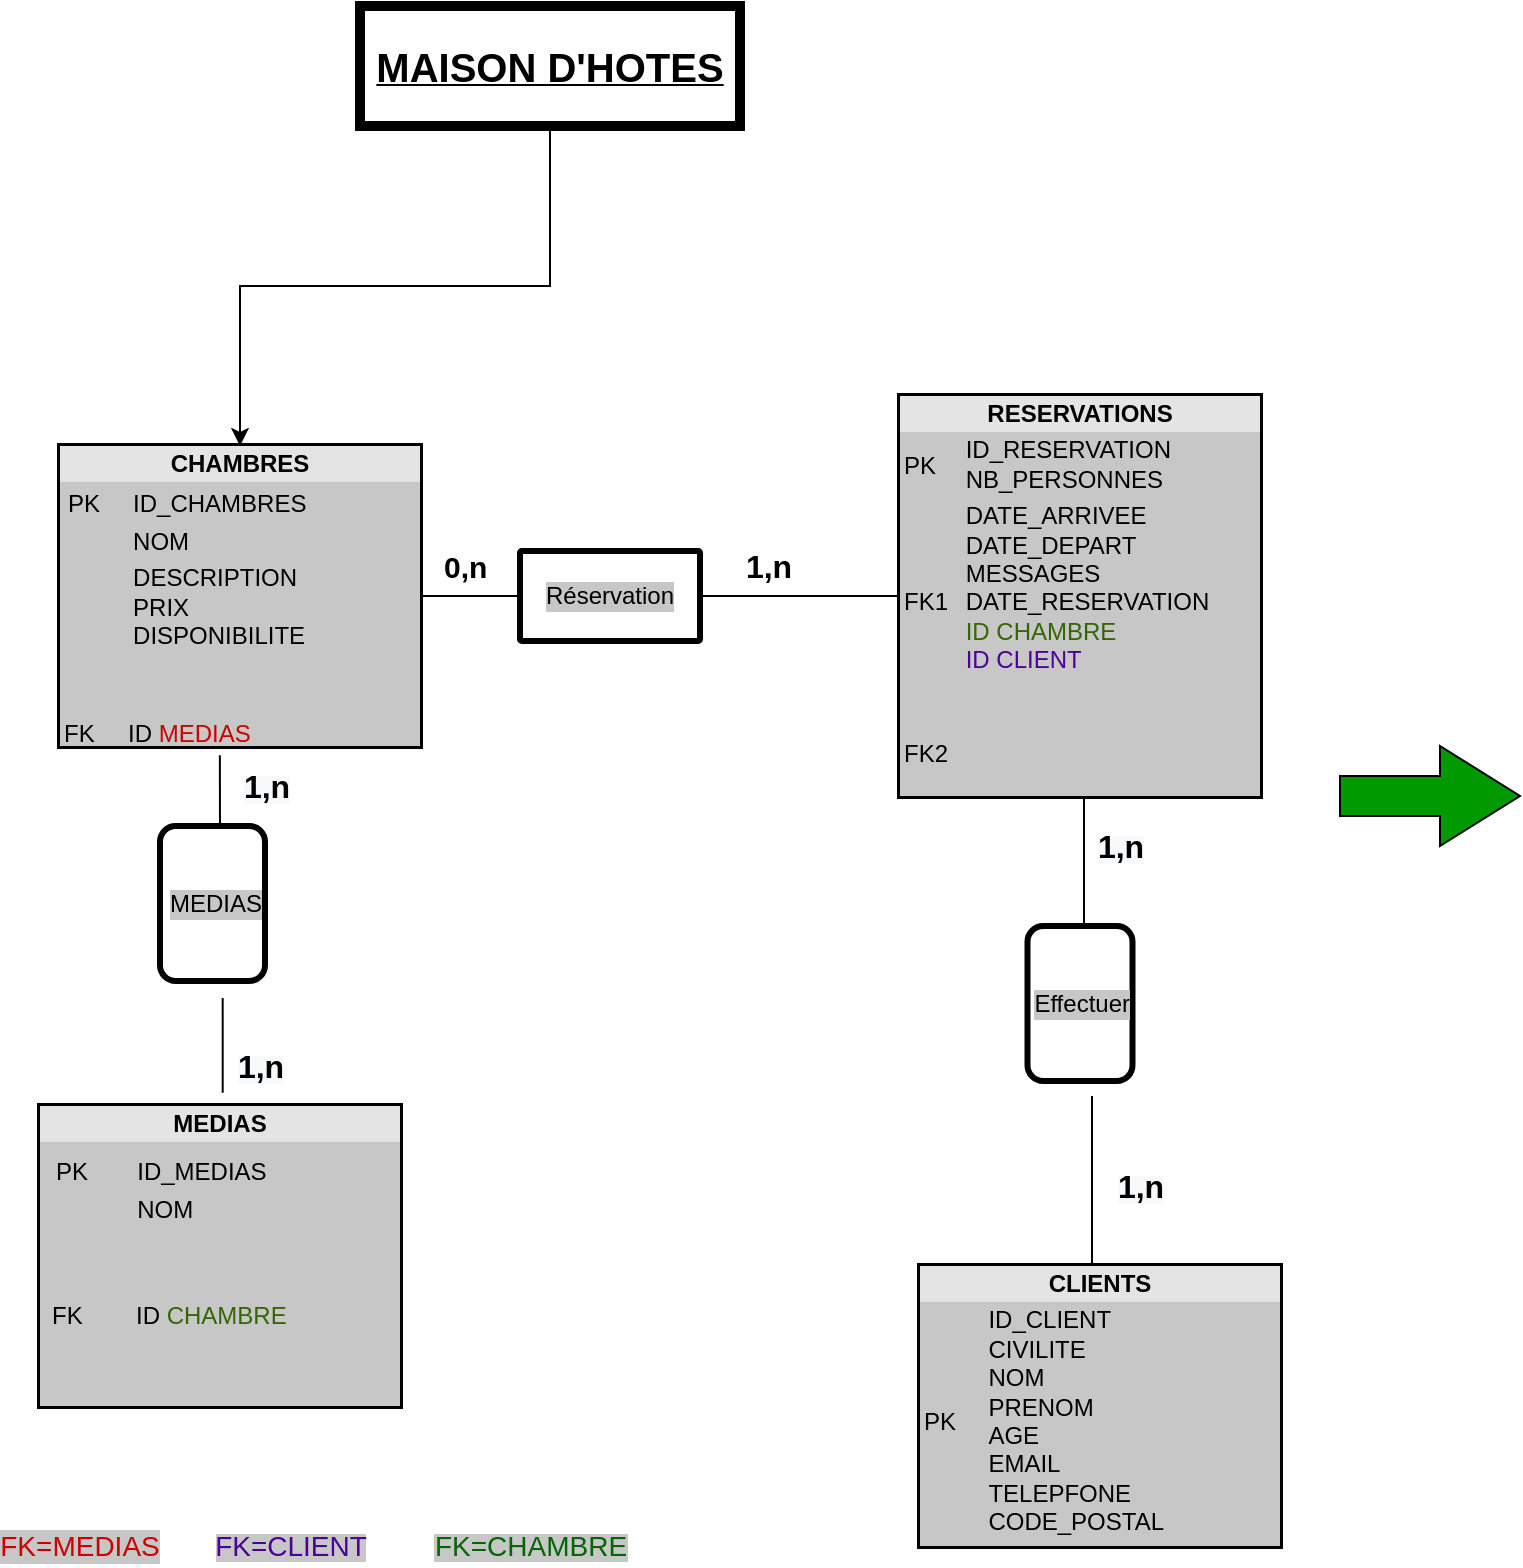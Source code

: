 <mxfile version="12.9.10" type="github" pages="9">
  <diagram id="J0ojM0bSp0G7YTS-gxtY" name="Modèle relationnel">
    <mxGraphModel dx="782" dy="437" grid="1" gridSize="10" guides="1" tooltips="1" connect="1" arrows="1" fold="1" page="1" pageScale="1" pageWidth="827" pageHeight="1169" math="0" shadow="0">
      <root>
        <mxCell id="6n2aTXFzNm_1piKpzYSk-0" />
        <mxCell id="6n2aTXFzNm_1piKpzYSk-1" parent="6n2aTXFzNm_1piKpzYSk-0" />
        <mxCell id="ZAeTzVcquDFvLEmKi2Lm-2" value="&lt;div style=&quot;text-align: center ; box-sizing: border-box ; width: 100% ; background: rgb(228 , 228 , 228) ; padding: 2px&quot;&gt;&lt;b&gt;RESERVATIONS&lt;/b&gt;&lt;/div&gt;&lt;table style=&quot;width: 100% ; font-size: 1em&quot; cellpadding=&quot;2&quot; cellspacing=&quot;0&quot;&gt;&lt;tbody&gt;&lt;tr&gt;&lt;td&gt;PK&lt;/td&gt;&lt;td&gt;ID_RESERVATION&lt;br&gt;NB_PERSONNES&lt;/td&gt;&lt;/tr&gt;&lt;tr&gt;&lt;td&gt;FK1&lt;br&gt;&lt;/td&gt;&lt;td&gt;DATE_ARRIVEE&lt;br&gt;DATE_DEPART&lt;br&gt;MESSAGES&lt;br&gt;DATE_RESERVATION&lt;br&gt;&lt;font color=&quot;#336600&quot;&gt;ID CHAMBRE&lt;br&gt;&lt;/font&gt;&lt;font color=&quot;#4c0099&quot;&gt;ID CLIENT&lt;br&gt;&lt;/font&gt;&lt;br&gt;&lt;/td&gt;&lt;/tr&gt;&lt;tr&gt;&lt;td&gt;FK2&lt;/td&gt;&lt;td&gt;&lt;br&gt;&lt;font color=&quot;#6600cc&quot;&gt;&lt;br&gt;&lt;br&gt;&lt;/font&gt;&lt;/td&gt;&lt;/tr&gt;&lt;/tbody&gt;&lt;/table&gt;" style="verticalAlign=top;align=left;overflow=fill;html=1;labelBackgroundColor=#C7C7C7;strokeWidth=3;" parent="6n2aTXFzNm_1piKpzYSk-1" vertex="1">
          <mxGeometry x="460" y="265" width="180" height="200" as="geometry" />
        </mxCell>
        <mxCell id="Ll425Y9eFO5cWMdYRDJh-3" value="&lt;div style=&quot;text-align: center ; box-sizing: border-box ; width: 100% ; background: rgb(228 , 228 , 228) ; padding: 2px&quot;&gt;&lt;b&gt;CLIENTS&lt;/b&gt;&lt;/div&gt;&lt;table style=&quot;width: 100% ; font-size: 1em&quot; cellpadding=&quot;2&quot; cellspacing=&quot;0&quot;&gt;&lt;tbody&gt;&lt;tr&gt;&lt;td&gt;PK&lt;/td&gt;&lt;td&gt;ID_CLIENT&lt;br&gt;CIVILITE&lt;br&gt;NOM&lt;br&gt;PRENOM&lt;br&gt;AGE&lt;br&gt;EMAIL&lt;br&gt;TELEPFONE&lt;br&gt;CODE_POSTAL&lt;/td&gt;&lt;/tr&gt;&lt;/tbody&gt;&lt;/table&gt;" style="verticalAlign=top;align=left;overflow=fill;html=1;labelBackgroundColor=#C7C7C7;strokeWidth=3;" parent="6n2aTXFzNm_1piKpzYSk-1" vertex="1">
          <mxGeometry x="470" y="700" width="180" height="140" as="geometry" />
        </mxCell>
        <mxCell id="ZAeTzVcquDFvLEmKi2Lm-6" value="&lt;div style=&quot;text-align: center ; box-sizing: border-box ; width: 100% ; background: rgb(228 , 228 , 228) ; padding: 2px&quot;&gt;&lt;b&gt;CHAMBRES&lt;/b&gt;&lt;/div&gt;&lt;table style=&quot;width: 100% ; font-size: 1em&quot; cellpadding=&quot;2&quot; cellspacing=&quot;0&quot;&gt;&lt;tbody&gt;&lt;tr&gt;&lt;td&gt;&lt;table cellpadding=&quot;2&quot; cellspacing=&quot;0&quot; style=&quot;font-size: 1em ; width: 180px&quot;&gt;&lt;tbody&gt;&lt;tr&gt;&lt;td&gt;PK&lt;/td&gt;&lt;td&gt;ID_CHAMBRES&lt;/td&gt;&lt;/tr&gt;&lt;tr&gt;&lt;td&gt;&lt;br&gt;&lt;/td&gt;&lt;td&gt;NOM&lt;/td&gt;&lt;/tr&gt;&lt;tr&gt;&lt;td&gt;&lt;br&gt;&lt;br&gt;&lt;/td&gt;&lt;td&gt;DESCRIPTION&lt;br&gt;PRIX&lt;br&gt;DISPONIBILITE&lt;br&gt;&lt;br&gt;&lt;br&gt;&lt;/td&gt;&lt;/tr&gt;&lt;/tbody&gt;&lt;/table&gt;&lt;/td&gt;&lt;td&gt;&lt;/td&gt;&lt;/tr&gt;&lt;tr&gt;&lt;td&gt;FK&amp;nbsp; &amp;nbsp; &amp;nbsp;ID&amp;nbsp;&lt;font color=&quot;#cc0000&quot;&gt;MEDIAS&lt;/font&gt;&lt;/td&gt;&lt;td&gt;e&lt;/td&gt;&lt;/tr&gt;&lt;/tbody&gt;&lt;/table&gt;" style="verticalAlign=top;align=left;overflow=fill;html=1;labelBackgroundColor=#C7C7C7;strokeWidth=3;" parent="6n2aTXFzNm_1piKpzYSk-1" vertex="1">
          <mxGeometry x="40" y="290" width="180" height="150" as="geometry" />
        </mxCell>
        <mxCell id="Ll425Y9eFO5cWMdYRDJh-14" value="" style="endArrow=none;html=1;exitX=1;exitY=0.5;exitDx=0;exitDy=0;entryX=0;entryY=0.5;entryDx=0;entryDy=0;" parent="6n2aTXFzNm_1piKpzYSk-1" source="Ll425Y9eFO5cWMdYRDJh-15" target="ZAeTzVcquDFvLEmKi2Lm-2" edge="1">
          <mxGeometry width="50" height="50" relative="1" as="geometry">
            <mxPoint x="360" y="290" as="sourcePoint" />
            <mxPoint x="410" y="240" as="targetPoint" />
          </mxGeometry>
        </mxCell>
        <mxCell id="Ll425Y9eFO5cWMdYRDJh-15" value="Réservation" style="rounded=1;whiteSpace=wrap;html=1;labelBackgroundColor=#C7C7C7;strokeWidth=3;align=center;arcSize=2;" parent="6n2aTXFzNm_1piKpzYSk-1" vertex="1">
          <mxGeometry x="270" y="342.5" width="90" height="45" as="geometry" />
        </mxCell>
        <mxCell id="Ll425Y9eFO5cWMdYRDJh-16" value="" style="endArrow=none;html=1;exitX=1;exitY=0.5;exitDx=0;exitDy=0;entryX=0;entryY=0.5;entryDx=0;entryDy=0;" parent="6n2aTXFzNm_1piKpzYSk-1" source="ZAeTzVcquDFvLEmKi2Lm-6" target="Ll425Y9eFO5cWMdYRDJh-15" edge="1">
          <mxGeometry width="50" height="50" relative="1" as="geometry">
            <mxPoint x="220" y="365" as="sourcePoint" />
            <mxPoint x="380" y="365" as="targetPoint" />
          </mxGeometry>
        </mxCell>
        <mxCell id="Ll425Y9eFO5cWMdYRDJh-19" value="&lt;b&gt;&lt;font style=&quot;font-size: 15px&quot;&gt;0,n&lt;/font&gt;&lt;/b&gt;" style="text;html=1;" parent="6n2aTXFzNm_1piKpzYSk-1" vertex="1">
          <mxGeometry x="230" y="335" width="40" height="30" as="geometry" />
        </mxCell>
        <mxCell id="Ll425Y9eFO5cWMdYRDJh-20" value="&lt;b&gt;&lt;font style=&quot;font-size: 16px&quot;&gt;1,n&lt;/font&gt;&lt;/b&gt;" style="text;html=1;align=center;verticalAlign=middle;resizable=0;points=[];autosize=1;" parent="6n2aTXFzNm_1piKpzYSk-1" vertex="1">
          <mxGeometry x="374" y="340" width="40" height="20" as="geometry" />
        </mxCell>
        <mxCell id="Ll425Y9eFO5cWMdYRDJh-24" value="Effectuer" style="rounded=1;whiteSpace=wrap;html=1;labelBackgroundColor=#C7C7C7;strokeWidth=3;align=right;direction=south;" parent="6n2aTXFzNm_1piKpzYSk-1" vertex="1">
          <mxGeometry x="523.75" y="530" width="52.5" height="77.5" as="geometry" />
        </mxCell>
        <mxCell id="Ll425Y9eFO5cWMdYRDJh-28" value="" style="endArrow=none;html=1;" parent="6n2aTXFzNm_1piKpzYSk-1" edge="1">
          <mxGeometry width="50" height="50" relative="1" as="geometry">
            <mxPoint x="556" y="700" as="sourcePoint" />
            <mxPoint x="556" y="615" as="targetPoint" />
          </mxGeometry>
        </mxCell>
        <mxCell id="Ll425Y9eFO5cWMdYRDJh-34" value="&lt;font color=&quot;#cc0000&quot; style=&quot;font-size: 14px&quot;&gt;FK=MEDIAS&lt;/font&gt;" style="text;html=1;strokeColor=none;fillColor=none;align=center;verticalAlign=middle;whiteSpace=wrap;rounded=0;labelBackgroundColor=#C7C7C7;rotation=0;" parent="6n2aTXFzNm_1piKpzYSk-1" vertex="1">
          <mxGeometry x="30" y="830" width="40" height="20" as="geometry" />
        </mxCell>
        <mxCell id="Ll425Y9eFO5cWMdYRDJh-36" value="&lt;span style=&quot;color: rgb(0 , 102 , 0) ; text-align: left ; background-color: rgb(199 , 199 , 199)&quot;&gt;&lt;font style=&quot;font-size: 14px&quot;&gt;FK=CHAMBRE&lt;/font&gt;&lt;/span&gt;" style="text;html=1;align=center;verticalAlign=middle;resizable=0;points=[];autosize=1;rotation=0;" parent="6n2aTXFzNm_1piKpzYSk-1" vertex="1">
          <mxGeometry x="220" y="830" width="110" height="20" as="geometry" />
        </mxCell>
        <mxCell id="Ll425Y9eFO5cWMdYRDJh-41" value="MEDIAS" style="rounded=1;whiteSpace=wrap;html=1;labelBackgroundColor=#C7C7C7;strokeWidth=3;align=right;direction=south;" parent="6n2aTXFzNm_1piKpzYSk-1" vertex="1">
          <mxGeometry x="90" y="480" width="52.5" height="77.5" as="geometry" />
        </mxCell>
        <mxCell id="Ll425Y9eFO5cWMdYRDJh-42" value="" style="endArrow=none;html=1;entryX=0.444;entryY=1.031;entryDx=0;entryDy=0;entryPerimeter=0;" parent="6n2aTXFzNm_1piKpzYSk-1" target="ZAeTzVcquDFvLEmKi2Lm-6" edge="1">
          <mxGeometry width="50" height="50" relative="1" as="geometry">
            <mxPoint x="120" y="480" as="sourcePoint" />
            <mxPoint x="300" y="460" as="targetPoint" />
          </mxGeometry>
        </mxCell>
        <mxCell id="J33uTkRZGZr2XgIszmRJ-0" value="&lt;b style=&quot;background-color: rgb(248 , 249 , 250)&quot;&gt;&lt;font style=&quot;font-size: 16px&quot;&gt;1,n&lt;/font&gt;&lt;/b&gt;" style="text;html=1;align=center;verticalAlign=middle;resizable=0;points=[];labelBackgroundColor=#ffffff;" parent="Ll425Y9eFO5cWMdYRDJh-42" vertex="1" connectable="0">
          <mxGeometry x="0.3" y="-11" relative="1" as="geometry">
            <mxPoint x="11.55" y="3.02" as="offset" />
          </mxGeometry>
        </mxCell>
        <mxCell id="J33uTkRZGZr2XgIszmRJ-8" value="&lt;b style=&quot;background-color: rgb(248 , 249 , 250)&quot;&gt;&lt;font style=&quot;font-size: 16px&quot;&gt;1,n&lt;/font&gt;&lt;/b&gt;" style="text;html=1;align=center;verticalAlign=middle;resizable=0;points=[];labelBackgroundColor=#ffffff;" parent="Ll425Y9eFO5cWMdYRDJh-42" vertex="1" connectable="0">
          <mxGeometry x="0.3" y="-11" relative="1" as="geometry">
            <mxPoint x="439.05" y="33.02" as="offset" />
          </mxGeometry>
        </mxCell>
        <mxCell id="J33uTkRZGZr2XgIszmRJ-9" value="&lt;b style=&quot;background-color: rgb(248 , 249 , 250)&quot;&gt;&lt;font style=&quot;font-size: 16px&quot;&gt;1,n&lt;/font&gt;&lt;/b&gt;" style="text;html=1;align=center;verticalAlign=middle;resizable=0;points=[];labelBackgroundColor=#ffffff;" parent="Ll425Y9eFO5cWMdYRDJh-42" vertex="1" connectable="0">
          <mxGeometry x="0.3" y="-11" relative="1" as="geometry">
            <mxPoint x="449.05" y="203.02" as="offset" />
          </mxGeometry>
        </mxCell>
        <mxCell id="Ll425Y9eFO5cWMdYRDJh-43" value="" style="endArrow=none;html=1;exitX=0.452;exitY=-0.074;exitDx=0;exitDy=0;exitPerimeter=0;entryX=1.11;entryY=0.403;entryDx=0;entryDy=0;entryPerimeter=0;" parent="6n2aTXFzNm_1piKpzYSk-1" target="Ll425Y9eFO5cWMdYRDJh-41" edge="1">
          <mxGeometry width="50" height="50" relative="1" as="geometry">
            <mxPoint x="121.36" y="613.34" as="sourcePoint" />
            <mxPoint x="300" y="460" as="targetPoint" />
          </mxGeometry>
        </mxCell>
        <mxCell id="J33uTkRZGZr2XgIszmRJ-1" value="&lt;b style=&quot;background-color: rgb(248 , 249 , 250)&quot;&gt;&lt;font style=&quot;font-size: 16px&quot;&gt;1,n&lt;/font&gt;&lt;/b&gt;" style="text;html=1;align=center;verticalAlign=middle;resizable=0;points=[];labelBackgroundColor=#ffffff;" parent="Ll425Y9eFO5cWMdYRDJh-43" vertex="1" connectable="0">
          <mxGeometry x="-0.098" y="-9" relative="1" as="geometry">
            <mxPoint x="9.65" y="7.66" as="offset" />
          </mxGeometry>
        </mxCell>
        <mxCell id="Ll425Y9eFO5cWMdYRDJh-48" value="&lt;div style=&quot;text-align: center ; box-sizing: border-box ; width: 100% ; background: rgb(228 , 228 , 228) ; padding: 2px&quot;&gt;&lt;b&gt;MEDIAS&lt;/b&gt;&lt;/div&gt;&lt;table style=&quot;width: 100% ; font-size: 1em&quot; cellpadding=&quot;2&quot; cellspacing=&quot;0&quot;&gt;&lt;tbody&gt;&lt;tr&gt;&lt;td&gt;&lt;table cellpadding=&quot;2&quot; cellspacing=&quot;0&quot; style=&quot;font-size: 1em ; width: 180px&quot;&gt;&lt;tbody&gt;&lt;tr&gt;&lt;td&gt;&lt;table cellpadding=&quot;2&quot; cellspacing=&quot;0&quot; style=&quot;font-size: 1em ; width: 195.333px&quot;&gt;&lt;tbody&gt;&lt;tr&gt;&lt;td&gt;&lt;table cellpadding=&quot;2&quot; cellspacing=&quot;0&quot; style=&quot;font-size: 1em ; width: 180px&quot;&gt;&lt;tbody&gt;&lt;tr&gt;&lt;td&gt;PK&lt;/td&gt;&lt;td&gt;ID_MEDIAS&lt;/td&gt;&lt;/tr&gt;&lt;tr&gt;&lt;td&gt;&lt;br&gt;&lt;/td&gt;&lt;td&gt;NOM&lt;br&gt;&lt;br&gt;&lt;/td&gt;&lt;/tr&gt;&lt;tr&gt;&lt;td&gt;&lt;br&gt;&lt;/td&gt;&lt;td&gt;&lt;br&gt;&lt;/td&gt;&lt;/tr&gt;&lt;/tbody&gt;&lt;/table&gt;&lt;/td&gt;&lt;td&gt;&lt;/td&gt;&lt;/tr&gt;&lt;tr&gt;&lt;td&gt;FK&amp;nbsp; &amp;nbsp; &amp;nbsp; &amp;nbsp; ID&amp;nbsp;&lt;font color=&quot;#336600&quot;&gt;CHAMBRE&lt;/font&gt;&lt;/td&gt;&lt;/tr&gt;&lt;/tbody&gt;&lt;/table&gt;&lt;/td&gt;&lt;td&gt;&lt;/td&gt;&lt;/tr&gt;&lt;/tbody&gt;&lt;/table&gt;&lt;/td&gt;&lt;td&gt;&lt;/td&gt;&lt;/tr&gt;&lt;tr&gt;&lt;td&gt;&lt;/td&gt;&lt;td&gt;&lt;br&gt;&lt;/td&gt;&lt;/tr&gt;&lt;/tbody&gt;&lt;/table&gt;" style="verticalAlign=top;align=left;overflow=fill;html=1;labelBackgroundColor=#C7C7C7;strokeWidth=3;" parent="6n2aTXFzNm_1piKpzYSk-1" vertex="1">
          <mxGeometry x="30" y="620" width="180" height="150" as="geometry" />
        </mxCell>
        <mxCell id="Ll425Y9eFO5cWMdYRDJh-49" value="&lt;span style=&quot;text-align: left ; background-color: rgb(199 , 199 , 199)&quot;&gt;&lt;font style=&quot;font-size: 14px&quot; color=&quot;#4c0099&quot;&gt;FK=CLIENT&lt;/font&gt;&lt;/span&gt;" style="text;html=1;align=center;verticalAlign=middle;resizable=0;points=[];autosize=1;" parent="6n2aTXFzNm_1piKpzYSk-1" vertex="1">
          <mxGeometry x="110" y="830" width="90" height="20" as="geometry" />
        </mxCell>
        <mxCell id="J33uTkRZGZr2XgIszmRJ-3" style="edgeStyle=orthogonalEdgeStyle;rounded=0;orthogonalLoop=1;jettySize=auto;html=1;" parent="6n2aTXFzNm_1piKpzYSk-1" source="J33uTkRZGZr2XgIszmRJ-2" target="ZAeTzVcquDFvLEmKi2Lm-6" edge="1">
          <mxGeometry relative="1" as="geometry" />
        </mxCell>
        <mxCell id="J33uTkRZGZr2XgIszmRJ-2" value="&lt;b&gt;&lt;u&gt;&lt;font style=&quot;font-size: 20px&quot;&gt;MAISON D&#39;HOTES&lt;/font&gt;&lt;/u&gt;&lt;/b&gt;" style="rounded=0;whiteSpace=wrap;html=1;strokeWidth=5;" parent="6n2aTXFzNm_1piKpzYSk-1" vertex="1">
          <mxGeometry x="190" y="70" width="190" height="60" as="geometry" />
        </mxCell>
        <mxCell id="J33uTkRZGZr2XgIszmRJ-7" value="" style="endArrow=none;html=1;" parent="6n2aTXFzNm_1piKpzYSk-1" edge="1">
          <mxGeometry width="50" height="50" relative="1" as="geometry">
            <mxPoint x="552" y="530" as="sourcePoint" />
            <mxPoint x="552" y="465" as="targetPoint" />
          </mxGeometry>
        </mxCell>
        <UserObject label="" link="data:page/id,T3wlZZCwztBy5e2ABQ8u" id="n0tBcaGLEgrVNdWoAISa-0">
          <mxCell style="html=1;shadow=0;dashed=0;align=center;verticalAlign=middle;shape=mxgraph.arrows2.arrow;dy=0.6;dx=40;notch=0;fillColor=#009900;" parent="6n2aTXFzNm_1piKpzYSk-1" vertex="1">
            <mxGeometry x="680" y="440" width="90" height="50" as="geometry" />
          </mxCell>
        </UserObject>
      </root>
    </mxGraphModel>
  </diagram>
  <diagram id="T3wlZZCwztBy5e2ABQ8u" name="Présentation ">
    <mxGraphModel dx="920" dy="514" grid="1" gridSize="10" guides="1" tooltips="1" connect="1" arrows="1" fold="1" page="1" pageScale="1" pageWidth="1169" pageHeight="827" math="0" shadow="0">
      <root>
        <mxCell id="e8YLUgEvw29lnzROTEnH-0" />
        <mxCell id="e8YLUgEvw29lnzROTEnH-1" parent="e8YLUgEvw29lnzROTEnH-0" />
        <UserObject label="" link="data:page/id,lveLKnOKtgrKjz8GH1mI" id="ij8tsKBDaimHCOqWBrL3-0">
          <mxCell style="html=1;shadow=0;dashed=0;align=center;verticalAlign=middle;shape=mxgraph.arrows2.arrow;dy=0.6;dx=40;notch=0;fillColor=#009900;" parent="e8YLUgEvw29lnzROTEnH-1" vertex="1">
            <mxGeometry x="920" y="210" width="90" height="50" as="geometry" />
          </mxCell>
        </UserObject>
        <UserObject label="" link="data:page/id,J0ojM0bSp0G7YTS-gxtY" id="g_XGyZgayYobJJgM1p_v-0">
          <mxCell style="html=1;shadow=0;dashed=0;align=center;verticalAlign=middle;shape=mxgraph.arrows2.arrow;dy=0.6;dx=40;flipH=1;notch=0;fillColor=#009900;" parent="e8YLUgEvw29lnzROTEnH-1" vertex="1">
            <mxGeometry x="170" y="210" width="90" height="50" as="geometry" />
          </mxCell>
        </UserObject>
      </root>
    </mxGraphModel>
  </diagram>
  <diagram id="lveLKnOKtgrKjz8GH1mI" name="Mockup">
    <mxGraphModel dx="782" dy="437" grid="1" gridSize="10" guides="1" tooltips="1" connect="1" arrows="1" fold="1" page="1" pageScale="1" pageWidth="827" pageHeight="1169" math="0" shadow="0">
      <root>
        <mxCell id="cJxY9gKRh2DEsy214VH5-0" />
        <mxCell id="cJxY9gKRh2DEsy214VH5-1" parent="cJxY9gKRh2DEsy214VH5-0" />
        <UserObject label="Accueil" link="data:page/id,tKTY03zEuorLPt2abKET" id="zzK2jJ_dytooA-tGFkLz-0">
          <mxCell style="rounded=1;whiteSpace=wrap;html=1;arcSize=50;" parent="cJxY9gKRh2DEsy214VH5-1" vertex="1">
            <mxGeometry y="70" width="120" height="60" as="geometry" />
          </mxCell>
        </UserObject>
        <UserObject label="Notre cuisine" link="data:page/id,tKTY03zEuorLPt2abKET" id="VFoyZ5zYI_eowRRiAsuM-1">
          <mxCell style="rounded=1;whiteSpace=wrap;html=1;arcSize=50;" parent="cJxY9gKRh2DEsy214VH5-1" vertex="1">
            <mxGeometry x="360" y="70" width="120" height="60" as="geometry" />
          </mxCell>
        </UserObject>
        <UserObject label="&lt;span style=&quot;background-color: rgb(124 , 171 , 98)&quot;&gt;Nos activités&lt;/span&gt;" link="data:page/id,tKTY03zEuorLPt2abKET" id="VFoyZ5zYI_eowRRiAsuM-2">
          <mxCell style="rounded=1;whiteSpace=wrap;html=1;arcSize=50;fillColor=#597A46;" parent="cJxY9gKRh2DEsy214VH5-1" vertex="1">
            <mxGeometry x="525" y="70" width="120" height="60" as="geometry" />
          </mxCell>
        </UserObject>
        <UserObject label="Qui sommes-nous?" link="data:page/id,tKTY03zEuorLPt2abKET" id="VFoyZ5zYI_eowRRiAsuM-3">
          <mxCell style="rounded=1;whiteSpace=wrap;html=1;arcSize=50;" parent="cJxY9gKRh2DEsy214VH5-1" vertex="1">
            <mxGeometry x="690" y="70" width="120" height="60" as="geometry" />
          </mxCell>
        </UserObject>
        <UserObject label="Gallerie" link="data:page/id,FnhlxwKQiGII0mNda4ZH" id="VFoyZ5zYI_eowRRiAsuM-4">
          <mxCell style="rounded=1;whiteSpace=wrap;html=1;arcSize=50;labelBackgroundColor=#A680B8;fillColor=#A6839A;" parent="cJxY9gKRh2DEsy214VH5-1" vertex="1">
            <mxGeometry x="130" y="384" width="120" height="60" as="geometry" />
          </mxCell>
        </UserObject>
        <UserObject label="Contactez-nous" link="data:page/id,tKTY03zEuorLPt2abKET" id="VFoyZ5zYI_eowRRiAsuM-5">
          <mxCell style="rounded=1;whiteSpace=wrap;html=1;arcSize=50;" parent="cJxY9gKRh2DEsy214VH5-1" vertex="1">
            <mxGeometry x="500" y="384" width="120" height="60" as="geometry" />
          </mxCell>
        </UserObject>
        <UserObject label="" link="data:page/id,tKTY03zEuorLPt2abKET" id="yUbJ5gpL4dkv3RuuR3T3-0">
          <mxCell style="html=1;shadow=0;dashed=0;align=center;verticalAlign=middle;shape=mxgraph.arrows2.arrow;dy=0.6;dx=40;notch=0;fillColor=#009900;" parent="cJxY9gKRh2DEsy214VH5-1" vertex="1">
            <mxGeometry x="680" y="240" width="90" height="50" as="geometry" />
          </mxCell>
        </UserObject>
        <UserObject label="" link="data:page/id,T3wlZZCwztBy5e2ABQ8u" id="m3ZfJ_MyE89bovMtkgUL-0">
          <mxCell style="html=1;shadow=0;dashed=0;align=center;verticalAlign=middle;shape=mxgraph.arrows2.arrow;dy=0.6;dx=40;flipH=1;notch=0;fillColor=#009900;" parent="cJxY9gKRh2DEsy214VH5-1" vertex="1">
            <mxGeometry x="10" y="250" width="90" height="50" as="geometry" />
          </mxCell>
        </UserObject>
        <UserObject label="Nos chambres" link="data:page/id,tKTY03zEuorLPt2abKET" id="r8nkTLA5srU_kvt54A9U-0">
          <mxCell style="rounded=1;whiteSpace=wrap;html=1;arcSize=50;" vertex="1" parent="cJxY9gKRh2DEsy214VH5-1">
            <mxGeometry x="180" y="70" width="120" height="60" as="geometry" />
          </mxCell>
        </UserObject>
      </root>
    </mxGraphModel>
  </diagram>
  <diagram id="tKTY03zEuorLPt2abKET" name="Page-4">
    <mxGraphModel dx="782" dy="437" grid="1" gridSize="10" guides="1" tooltips="1" connect="1" arrows="1" fold="1" page="1" pageScale="1" pageWidth="1169" pageHeight="827" math="0" shadow="0">
      <root>
        <mxCell id="TuBoDf78popgev-8-igH-0" />
        <mxCell id="TuBoDf78popgev-8-igH-1" parent="TuBoDf78popgev-8-igH-0" />
      </root>
    </mxGraphModel>
  </diagram>
  <diagram id="ZUWdUju5ioNBuIskAgrs" name="Page-5">
    
    <mxGraphModel dx="784" dy="420" grid="1" gridSize="10" guides="1" tooltips="1" connect="1" arrows="1" fold="1" page="1" pageScale="1" pageWidth="1169" pageHeight="827" math="0" shadow="0">
      
      <root>
        
        <mxCell id="lQVY70voHP7Hg9YDLISp-0" />
        
        <mxCell id="lQVY70voHP7Hg9YDLISp-1" parent="lQVY70voHP7Hg9YDLISp-0" />
        
      </root>
      
    </mxGraphModel>
    
  </diagram>
  <diagram id="eGEgI8Dx2RuS2YvB14hY" name="Page-6">
    
    <mxGraphModel dx="784" dy="420" grid="1" gridSize="10" guides="1" tooltips="1" connect="1" arrows="1" fold="1" page="1" pageScale="1" pageWidth="1169" pageHeight="827" math="0" shadow="0">
      
      <root>
        
        <mxCell id="q5qpEwIF1jo9qVkWLSuO-0" />
        
        <mxCell id="q5qpEwIF1jo9qVkWLSuO-1" parent="q5qpEwIF1jo9qVkWLSuO-0" />
        
      </root>
      
    </mxGraphModel>
    
  </diagram>
  <diagram id="FnhlxwKQiGII0mNda4ZH" name="Gallerie">
    <mxGraphModel dx="1951" dy="437" grid="0" gridSize="10" guides="1" tooltips="1" connect="1" arrows="1" fold="1" page="1" pageScale="1" pageWidth="1169" pageHeight="827" background="#917387" math="0" shadow="0">
      <root>
        <mxCell id="nvkzCqTQtgCNnaPNtK_U-0" />
        <mxCell id="nvkzCqTQtgCNnaPNtK_U-1" parent="nvkzCqTQtgCNnaPNtK_U-0" />
        <mxCell id="c5KD1YgKJjsxalJ35-t1-0" value="" style="html=1;shadow=0;dashed=0;strokeColor=none;strokeWidth=1;fillColor=#777777;fontColor=#A3A3A3;whiteSpace=wrap;align=center;verticalAlign=middle;fontStyle=0;fontSize=40;gradientColor=#ffffff;" vertex="1" parent="nvkzCqTQtgCNnaPNtK_U-1">
          <mxGeometry x="-15" y="193" width="800" height="336" as="geometry" />
        </mxCell>
        <UserObject label="" link="data:page/id,Ne-WvF8oWWeR9dt3qYc6" id="c5KD1YgKJjsxalJ35-t1-1">
          <mxCell style="html=1;verticalLabelPosition=bottom;labelBackgroundColor=#ffffff;verticalAlign=top;shadow=0;dashed=0;strokeWidth=4;shape=mxgraph.ios7.misc.more;strokeColor=#a0a0a0;" vertex="1" parent="c5KD1YgKJjsxalJ35-t1-0">
            <mxGeometry x="1" y="0.5" width="7" height="14" relative="1" as="geometry">
              <mxPoint x="-50" y="-7" as="offset" />
            </mxGeometry>
          </mxCell>
        </UserObject>
        <UserObject label="" link="data:page/id,FnhlxwKQiGII0mNda4ZH" id="c5KD1YgKJjsxalJ35-t1-2">
          <mxCell style="flipH=1;html=1;verticalLabelPosition=bottom;labelBackgroundColor=#ffffff;verticalAlign=top;shadow=0;dashed=0;strokeWidth=4;shape=mxgraph.ios7.misc.more;strokeColor=#a0a0a0;" vertex="1" parent="c5KD1YgKJjsxalJ35-t1-0">
            <mxGeometry y="0.5" width="7" height="14" relative="1" as="geometry">
              <mxPoint x="43" y="-7" as="offset" />
            </mxGeometry>
          </mxCell>
        </UserObject>
        <mxCell id="c5KD1YgKJjsxalJ35-t1-3" value="" style="html=1;shadow=0;strokeColor=none;fillColor=#ffffff;" vertex="1" parent="c5KD1YgKJjsxalJ35-t1-0">
          <mxGeometry x="0.5" y="1" width="30" height="4" relative="1" as="geometry">
            <mxPoint x="-50" y="-20" as="offset" />
          </mxGeometry>
        </mxCell>
        <mxCell id="c5KD1YgKJjsxalJ35-t1-4" value="" style="html=1;shadow=0;strokeColor=none;fillColor=#BBBBBB;" vertex="1" parent="c5KD1YgKJjsxalJ35-t1-0">
          <mxGeometry x="0.5" y="1" width="30" height="4" relative="1" as="geometry">
            <mxPoint x="-15" y="-20" as="offset" />
          </mxGeometry>
        </mxCell>
        <mxCell id="c5KD1YgKJjsxalJ35-t1-5" value="" style="html=1;shadow=0;strokeColor=none;fillColor=#BBBBBB;" vertex="1" parent="c5KD1YgKJjsxalJ35-t1-0">
          <mxGeometry x="0.5" y="1" width="30" height="4" relative="1" as="geometry">
            <mxPoint x="20" y="-20" as="offset" />
          </mxGeometry>
        </mxCell>
        <mxCell id="mSdmaVKiaTV2ZTUXMILT-0" value="" style="shape=image;html=1;verticalAlign=top;verticalLabelPosition=bottom;labelBackgroundColor=#ffffff;imageAspect=0;aspect=fixed;image=https://cdn0.iconfinder.com/data/icons/zondicons/20/view-carousel-128.png;fillColor=#886996;gradientColor=#ffffff;fontSize=23;fontColor=#C7C7C7;align=center;" vertex="1" parent="c5KD1YgKJjsxalJ35-t1-0">
          <mxGeometry x="266" y="-3.652" width="294.913" height="294.913" as="geometry" />
        </mxCell>
        <mxCell id="c5KD1YgKJjsxalJ35-t1-6" value="&lt;h1 style=&quot;text-align: center; font-size: 23px;&quot;&gt;&lt;i style=&quot;font-size: 23px;&quot;&gt;A la découverte de Mère-Nature&lt;/i&gt;&lt;/h1&gt;&lt;p style=&quot;font-size: 23px;&quot;&gt;&lt;br style=&quot;font-size: 23px;&quot;&gt;&lt;/p&gt;" style="text;html=1;strokeColor=none;fillColor=none;spacing=5;spacingTop=-20;whiteSpace=wrap;overflow=hidden;rounded=0;fontSize=23;fontStyle=4" vertex="1" parent="nvkzCqTQtgCNnaPNtK_U-1">
          <mxGeometry x="228" y="45" width="350" height="81" as="geometry" />
        </mxCell>
      </root>
    </mxGraphModel>
  </diagram>
  <diagram id="Ne-WvF8oWWeR9dt3qYc6" name="slider2">
    <mxGraphModel dx="782" dy="437" grid="0" gridSize="10" guides="1" tooltips="1" connect="1" arrows="1" fold="1" page="1" pageScale="1" pageWidth="827" pageHeight="1169" background="#B38DA5" math="0" shadow="0">
      <root>
        <mxCell id="xfkZng4GqAO2oG7KiWbH-0" />
        <mxCell id="xfkZng4GqAO2oG7KiWbH-1" parent="xfkZng4GqAO2oG7KiWbH-0" />
        <mxCell id="tww_7vppBwKid2iUMH5V-0" value="" style="html=1;shadow=0;dashed=0;strokeColor=none;strokeWidth=1;fillColor=#777777;fontColor=#C7C7C7;whiteSpace=wrap;align=center;verticalAlign=middle;fontStyle=0;fontSize=40;labelBackgroundColor=#A680B8;gradientColor=#ffffff;" vertex="1" parent="xfkZng4GqAO2oG7KiWbH-1">
          <mxGeometry x="4" y="173" width="800" height="313" as="geometry" />
        </mxCell>
        <mxCell id="tww_7vppBwKid2iUMH5V-1" value="" style="html=1;verticalLabelPosition=bottom;labelBackgroundColor=#ffffff;verticalAlign=top;shadow=0;dashed=0;strokeWidth=4;shape=mxgraph.ios7.misc.more;strokeColor=#a0a0a0;" vertex="1" parent="tww_7vppBwKid2iUMH5V-0">
          <mxGeometry x="1" y="0.5" width="7" height="14" relative="1" as="geometry">
            <mxPoint x="-50" y="-7" as="offset" />
          </mxGeometry>
        </mxCell>
        <UserObject label="" link="data:page/id,FnhlxwKQiGII0mNda4ZH" id="tww_7vppBwKid2iUMH5V-2">
          <mxCell style="flipH=1;html=1;verticalLabelPosition=bottom;labelBackgroundColor=#ffffff;verticalAlign=top;shadow=0;dashed=0;strokeWidth=4;shape=mxgraph.ios7.misc.more;strokeColor=#a0a0a0;" vertex="1" parent="tww_7vppBwKid2iUMH5V-0">
            <mxGeometry y="0.5" width="7" height="14" relative="1" as="geometry">
              <mxPoint x="43" y="-7" as="offset" />
            </mxGeometry>
          </mxCell>
        </UserObject>
        <mxCell id="tww_7vppBwKid2iUMH5V-3" value="" style="html=1;shadow=0;strokeColor=none;fillColor=#ffffff;" vertex="1" parent="tww_7vppBwKid2iUMH5V-0">
          <mxGeometry x="0.5" y="1" width="30" height="4" relative="1" as="geometry">
            <mxPoint x="-50" y="-20" as="offset" />
          </mxGeometry>
        </mxCell>
        <mxCell id="tww_7vppBwKid2iUMH5V-4" value="" style="html=1;shadow=0;strokeColor=none;fillColor=#BBBBBB;" vertex="1" parent="tww_7vppBwKid2iUMH5V-0">
          <mxGeometry x="0.5" y="1" width="30" height="4" relative="1" as="geometry">
            <mxPoint x="-15" y="-20" as="offset" />
          </mxGeometry>
        </mxCell>
        <mxCell id="tww_7vppBwKid2iUMH5V-5" value="" style="html=1;shadow=0;strokeColor=none;fillColor=#BBBBBB;" vertex="1" parent="tww_7vppBwKid2iUMH5V-0">
          <mxGeometry x="0.5" y="1" width="30" height="4" relative="1" as="geometry">
            <mxPoint x="20" y="-20" as="offset" />
          </mxGeometry>
        </mxCell>
        <mxCell id="tww_7vppBwKid2iUMH5V-6" value="" style="shape=image;html=1;verticalAlign=top;verticalLabelPosition=bottom;labelBackgroundColor=#ffffff;imageAspect=0;aspect=fixed;image=https://cdn0.iconfinder.com/data/icons/zondicons/20/view-carousel-128.png;fillColor=#886996;gradientColor=#ffffff;fontSize=23;fontColor=#A3A3A3;align=center;" vertex="1" parent="tww_7vppBwKid2iUMH5V-0">
          <mxGeometry x="247" y="-9" width="310" height="310" as="geometry" />
        </mxCell>
      </root>
    </mxGraphModel>
  </diagram>
  <diagram id="9fombe5preaANv3KIPyn" name="Page-9">
    <mxGraphModel dx="782" dy="437" grid="1" gridSize="10" guides="1" tooltips="1" connect="1" arrows="1" fold="1" page="1" pageScale="1" pageWidth="827" pageHeight="1169" math="0" shadow="0">
      <root>
        <mxCell id="MH1goYJU91zBSH2UPAUk-0" />
        <mxCell id="MH1goYJU91zBSH2UPAUk-1" parent="MH1goYJU91zBSH2UPAUk-0" />
      </root>
    </mxGraphModel>
  </diagram>
</mxfile>
